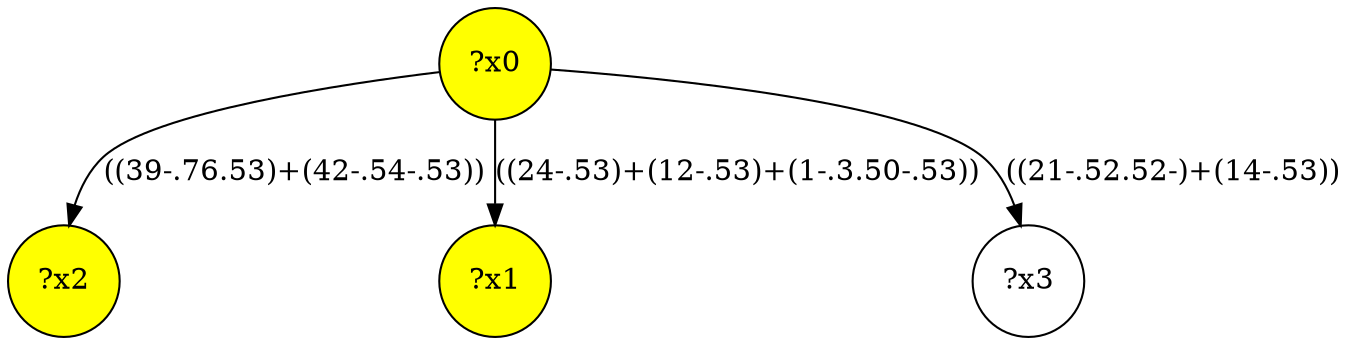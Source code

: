 digraph g {
	x0 [fillcolor="yellow", style="filled," shape=circle, label="?x0"];
	x2 [fillcolor="yellow", style="filled," shape=circle, label="?x2"];
	x1 [fillcolor="yellow", style="filled," shape=circle, label="?x1"];
	x0 -> x1 [label="((24-.53)+(12-.53)+(1-.3.50-.53))"];
	x0 -> x2 [label="((39-.76.53)+(42-.54-.53))"];
	x3 [shape=circle, label="?x3"];
	x0 -> x3 [label="((21-.52.52-)+(14-.53))"];
}
